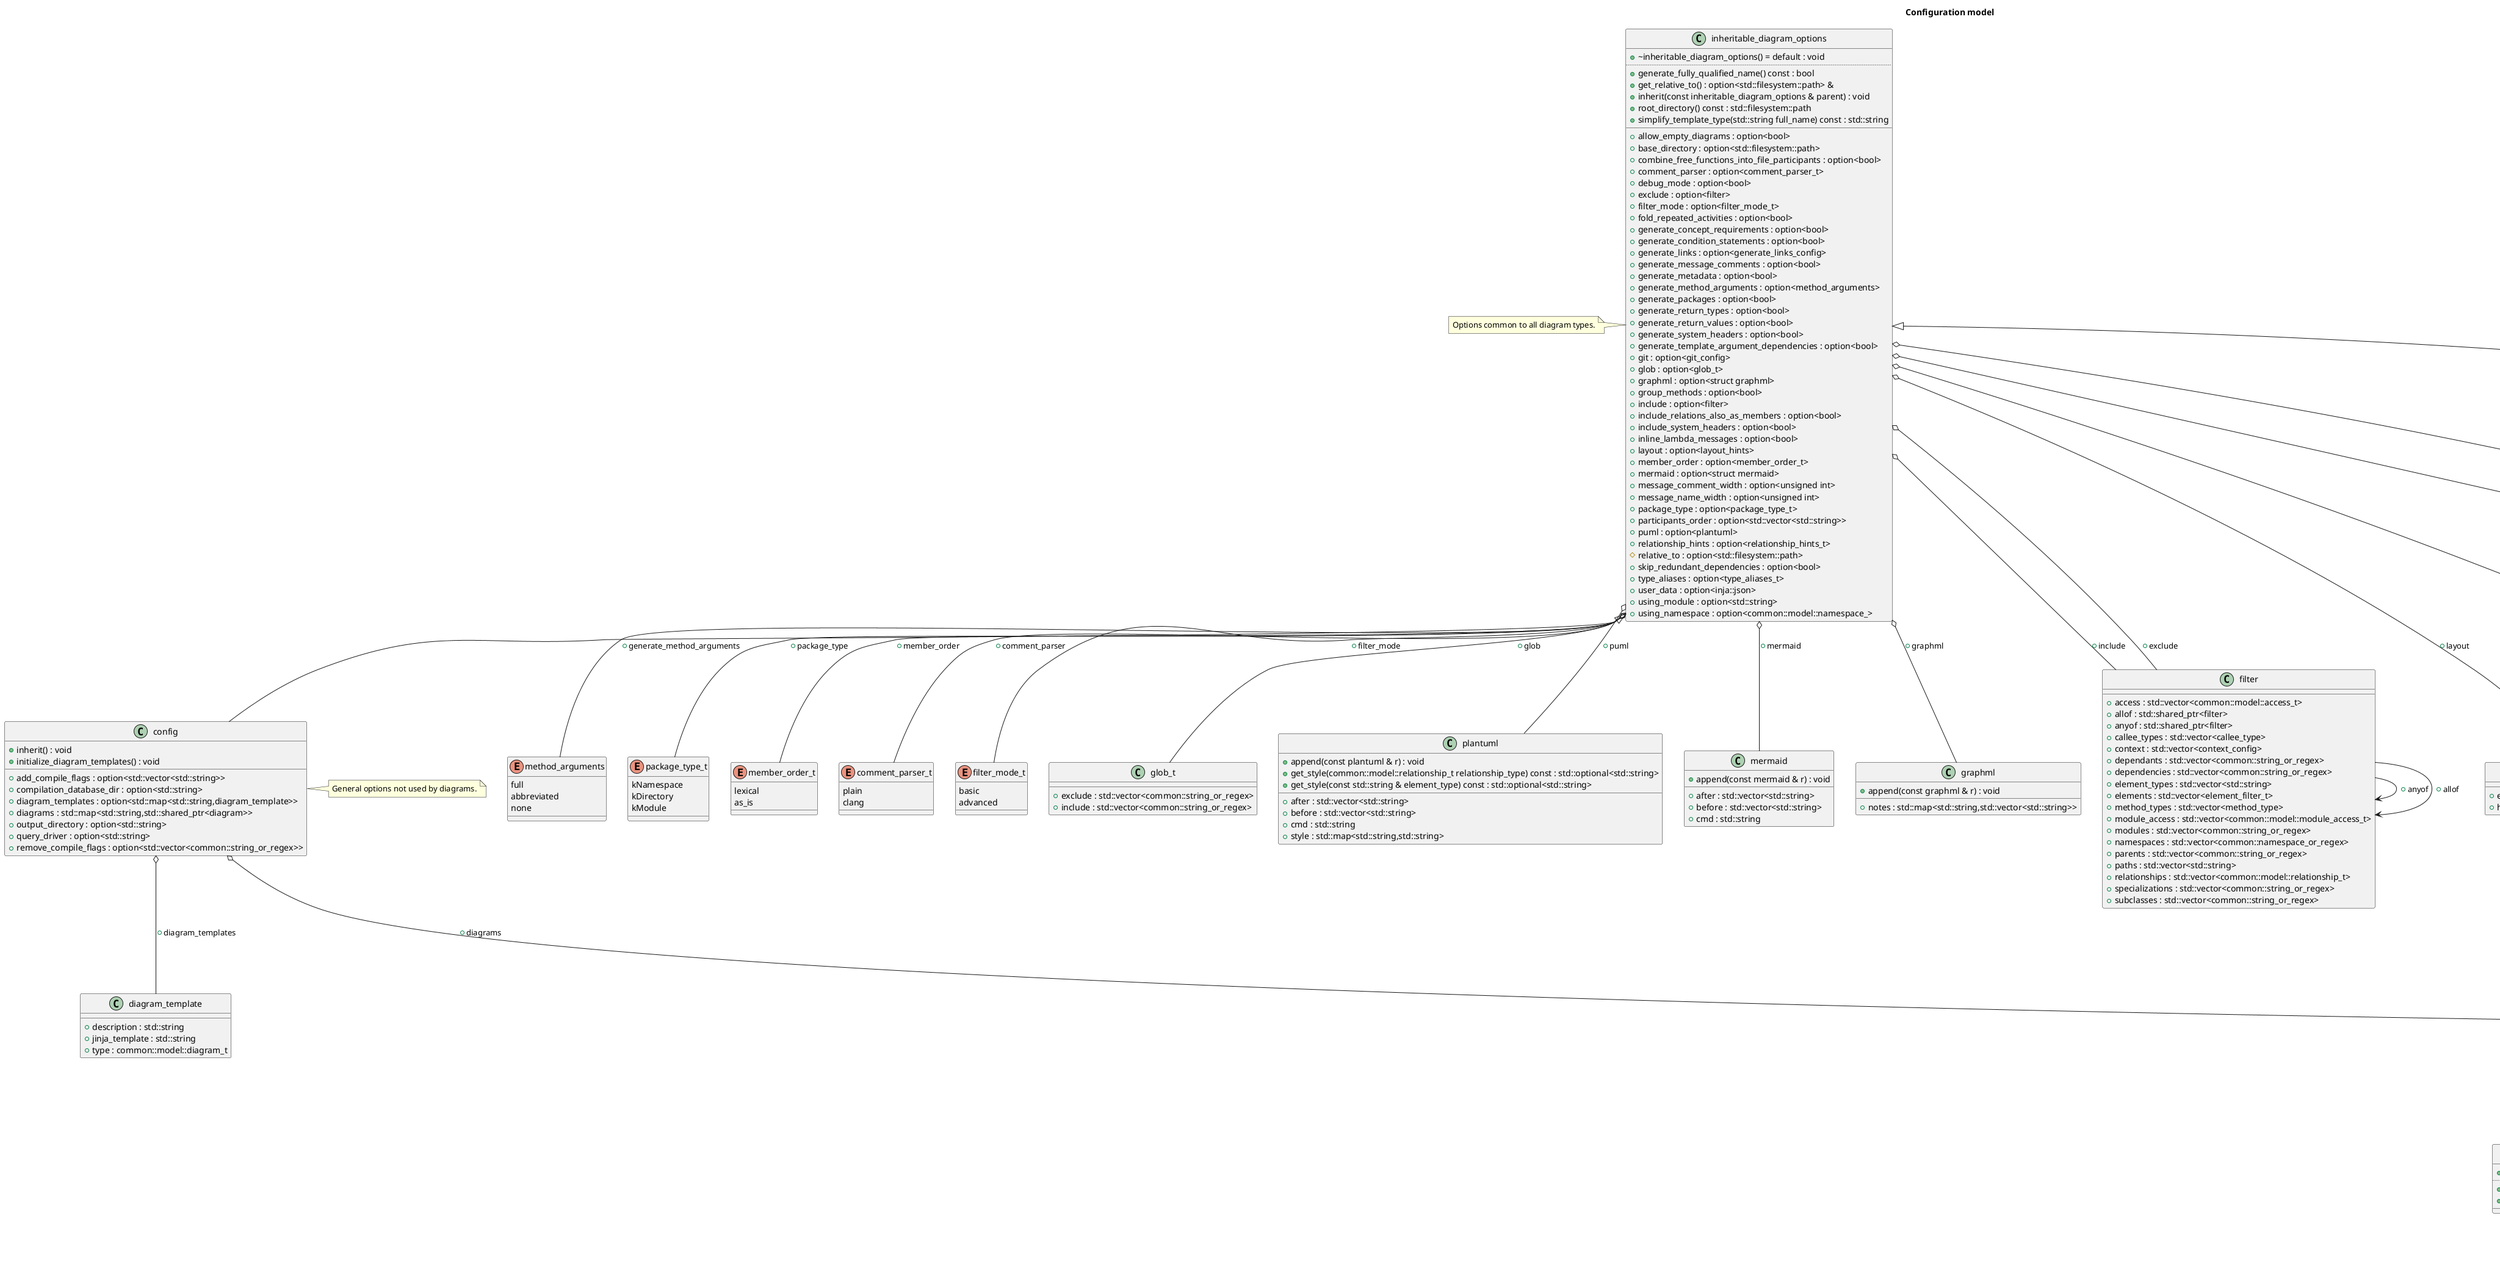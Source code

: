 @startuml
title Configuration model
enum "method_arguments" as C_0008929930160265859246
enum C_0008929930160265859246 [[enumclanguml_1_1config_1_1method__arguments.html{method_arguments}]] {
full
abbreviated
none
}
enum "package_type_t" as C_0011139441767746478551
enum C_0011139441767746478551 [[enumclanguml_1_1config_1_1package__type__t.html{package_type_t}]] {
kNamespace
kDirectory
kModule
}
enum "member_order_t" as C_0014034345390788369415
enum C_0014034345390788369415 [[enumclanguml_1_1config_1_1member__order__t.html{member_order_t}]] {
lexical
as_is
}
enum "comment_parser_t" as C_0005797243701987833675
enum C_0005797243701987833675 [[enumclanguml_1_1config_1_1comment__parser__t.html{comment_parser_t}]] {
plain
clang
}
enum "filter_mode_t" as C_0010159407361142330466
enum C_0010159407361142330466 [[enumclanguml_1_1config_1_1filter__mode__t.html{filter_mode_t}]] {
basic
advanced
}
class "glob_t" as C_0000922824005107888467
class C_0000922824005107888467 [[structclanguml_1_1config_1_1glob__t.html{Glob config section for including and excluding TUs}]] {
__
+exclude : std::vector<common::string_or_regex> [[[{exclude}]]]
+include : std::vector<common::string_or_regex> [[[{include}]]]
}
class "plantuml" as C_0012552209127939982434
class C_0012552209127939982434 [[structclanguml_1_1config_1_1plantuml.html{PlantUML diagram config section}]] {
+append(const plantuml & r) : void [[[{append}]]]
+get_style(common::model::relationship_t relationship_type) const : std::optional<std::string> [[[{get_style}]]]
+get_style(const std::string & element_type) const : std::optional<std::string> [[[{get_style}]]]
__
+after : std::vector<std::string> [[[{after}]]]
+before : std::vector<std::string> [[[{before}]]]
+cmd : std::string [[[{cmd}]]]
+style : std::map<std::string,std::string> [[[{style}]]]
}
class "mermaid" as C_0010550478192514220106
class C_0010550478192514220106 [[structclanguml_1_1config_1_1mermaid.html{MermaidJS diagram config section}]] {
+append(const mermaid & r) : void [[[{append}]]]
__
+after : std::vector<std::string> [[[{after}]]]
+before : std::vector<std::string> [[[{before}]]]
+cmd : std::string [[[{cmd}]]]
}
class "graphml" as C_0009607386144451449715
class C_0009607386144451449715 [[structclanguml_1_1config_1_1graphml.html{GraphML diagram config section}]] {
+append(const graphml & r) : void [[[{append}]]]
__
+notes : std::map<std::string,std::vector<std::string>> [[[{notes}]]]
}
class "diagram_template" as C_0003260962999707780561
class C_0003260962999707780561 [[structclanguml_1_1config_1_1diagram__template.html{Definition of diagram template}]] {
__
+description : std::string [[[{description}]]]
+jinja_template : std::string [[[{jinja_template}]]]
+type : common::model::diagram_t [[[{type}]]]
}
class "filter" as C_0007079177641899195342
class C_0007079177641899195342 [[structclanguml_1_1config_1_1filter.html{filter}]] {
__
+access : std::vector<common::model::access_t> [[[{Access type filter}]]]
+allof : std::shared_ptr<filter> [[[{allof}]]]
+anyof : std::shared_ptr<filter> [[[{anyof}]]]
+callee_types : std::vector<callee_type> [[[{Callee types filter}]]]
+context : std::vector<context_config> [[[{Context filter}]]]
+dependants : std::vector<common::string_or_regex> [[[{Dependants filter}]]]
+dependencies : std::vector<common::string_or_regex> [[[{Dependencies filter}]]]
+element_types : std::vector<std::string> [[[{Element types filter}]]]
+elements : std::vector<element_filter_t> [[[{Elements filter}]]]
+method_types : std::vector<method_type> [[[{Method types filter}]]]
+module_access : std::vector<common::model::module_access_t> [[[{Access type filter}]]]
+modules : std::vector<common::string_or_regex> [[[{Modules filter}]]]
+namespaces : std::vector<common::namespace_or_regex> [[[{Namespaces filter}]]]
+parents : std::vector<common::string_or_regex> [[[{Parents filter}]]]
+paths : std::vector<std::string> [[[{Paths filter}]]]
+relationships : std::vector<common::model::relationship_t> [[[{Relationships filter}]]]
+specializations : std::vector<common::string_or_regex> [[[{Specializations filter}]]]
+subclasses : std::vector<common::string_or_regex> [[[{Subclasses filter}]]]
}
class "layout_hint" as C_0011953689435760969706
class C_0011953689435760969706 [[structclanguml_1_1config_1_1layout__hint.html{layout_hint}]] {
__
+entity : std::variant<std::string,std::vector<std::string>> [[[{entity}]]]
+hint : hint_t [[[{hint}]]]
}
class "generate_links_config" as C_0008758954105640727658
class C_0008758954105640727658 [[structclanguml_1_1config_1_1generate__links__config.html{generate_links_config}]] {
+get_link_pattern(const std::string & path) const : std::optional<std::pair<std::string,std::string>> [[[{get_link_pattern}]]]
+get_tooltip_pattern(const std::string & path) const : std::optional<std::pair<std::string,std::string>> [[[{get_tooltip_pattern}]]]
__
+link : std::map<std::string,std::string> [[[{link}]]]
+tooltip : std::map<std::string,std::string> [[[{tooltip}]]]
}
class "git_config" as C_0011876211496262698090
class C_0011876211496262698090 [[structclanguml_1_1config_1_1git__config.html{git_config}]] {
__
+branch : std::string [[[{branch}]]]
+commit : std::string [[[{commit}]]]
+revision : std::string [[[{revision}]]]
+toplevel : std::string [[[{toplevel}]]]
}
class "relationship_hint_t" as C_0011005884513554910500
class C_0011005884513554910500 [[structclanguml_1_1config_1_1relationship__hint__t.html{relationship_hint_t}]] {
+relationship_hint_t(common::model::relationship_t def = common::model::relationship_t::kAggregation) : void [[[{relationship_hint_t}]]]
..
+get(unsigned int argument_index, std::optional<common::model::relationship_t> def = = {}) const : common::model::relationship_t [[[{get}]]]
__
+argument_hints : std::map<unsigned int,common::model::relationship_t> [[[{argument_hints}]]]
+default_hint : common::model::relationship_t [[[{default_hint}]]]
}
class "inheritable_diagram_options" as C_0000966232506125300666
class C_0000966232506125300666 [[structclanguml_1_1config_1_1inheritable__diagram__options.html{Represents subset of inheritable configuration options}]] {
+~inheritable_diagram_options() = default : void [[[{~inheritable_diagram_options}]]]
..
+generate_fully_qualified_name() const : bool [[[{Whether the diagram element should be fully qualified in diagram}]]]
+get_relative_to() : option<std::filesystem::path> & [[[{Get reference to `relative_to` diagram config option}]]]
+inherit(const inheritable_diagram_options & parent) : void [[[{inherit}]]]
+root_directory() const : std::filesystem::path [[[{Returns absolute path of the `relative_to` option}]]]
+simplify_template_type(std::string full_name) const : std::string [[[{simplify_template_type}]]]
__
+allow_empty_diagrams : option<bool> [[[{allow_empty_diagrams}]]]
+base_directory : option<std::filesystem::path> [[[{base_directory}]]]
+combine_free_functions_into_file_participants : option<bool> [[[{combine_free_functions_into_file_participants}]]]
+comment_parser : option<comment_parser_t> [[[{comment_parser}]]]
+debug_mode : option<bool> [[[{debug_mode}]]]
+exclude : option<filter> [[[{exclude}]]]
+filter_mode : option<filter_mode_t> [[[{filter_mode}]]]
+fold_repeated_activities : option<bool> [[[{fold_repeated_activities}]]]
+generate_concept_requirements : option<bool> [[[{generate_concept_requirements}]]]
+generate_condition_statements : option<bool> [[[{generate_condition_statements}]]]
+generate_links : option<generate_links_config> [[[{generate_links}]]]
+generate_message_comments : option<bool> [[[{generate_message_comments}]]]
+generate_metadata : option<bool> [[[{generate_metadata}]]]
+generate_method_arguments : option<method_arguments> [[[{generate_method_arguments}]]]
+generate_packages : option<bool> [[[{generate_packages}]]]
+generate_return_types : option<bool> [[[{generate_return_types}]]]
+generate_return_values : option<bool> [[[{generate_return_values}]]]
+generate_system_headers : option<bool> [[[{generate_system_headers}]]]
+generate_template_argument_dependencies : option<bool> [[[{generate_template_argument_dependencies}]]]
+git : option<git_config> [[[{git}]]]
+glob : option<glob_t> [[[{glob}]]]
+graphml : option<struct graphml> [[[{graphml}]]]
+group_methods : option<bool> [[[{group_methods}]]]
+include : option<filter> [[[{include}]]]
+include_relations_also_as_members : option<bool> [[[{include_relations_also_as_members}]]]
+include_system_headers : option<bool> [[[{include_system_headers}]]]
+inline_lambda_messages : option<bool> [[[{inline_lambda_messages}]]]
+layout : option<layout_hints> [[[{layout}]]]
+member_order : option<member_order_t> [[[{member_order}]]]
+mermaid : option<struct mermaid> [[[{mermaid}]]]
+message_comment_width : option<unsigned int> [[[{message_comment_width}]]]
+message_name_width : option<unsigned int> [[[{message_name_width}]]]
+package_type : option<package_type_t> [[[{package_type}]]]
+participants_order : option<std::vector<std::string>> [[[{participants_order}]]]
+puml : option<plantuml> [[[{puml}]]]
+relationship_hints : option<relationship_hints_t> [[[{relationship_hints}]]]
#relative_to : option<std::filesystem::path> [[[{relative_to}]]]
+skip_redundant_dependencies : option<bool> [[[{skip_redundant_dependencies}]]]
+type_aliases : option<type_aliases_t> [[[{type_aliases}]]]
+user_data : option<inja::json> [[[{user_data}]]]
+using_module : option<std::string> [[[{using_module}]]]
+using_namespace : option<common::model::namespace_> [[[{using_namespace}]]]
}
abstract "diagram" as C_0003201952778923380387
abstract C_0003201952778923380387 [[structclanguml_1_1config_1_1diagram.html{Common diagram configuration type}]] {
+~diagram() = default : void [[[{~diagram}]]]
..
+get_together_group(const std::string & full_name) const : std::optional<std::string> [[[{get_together_group}]]]
+glob_translation_units(const std::vector<std::string> & compilation_database_files, bool is_fixed = false) const : std::vector<std::string> [[[{Filter translation units based on glob patterns}]]]
+initialize_type_aliases() : void [[[{Initialize predefined set of C++ type aliases}]]]
+make_module_relative(const std::optional<std::string> & maybe_module) const : std::vector<std::string> [[[{Make module path relative to `using_module` configuration option}]]]
+make_path_relative(const std::filesystem::path & p) const : std::filesystem::path [[[{Make path relative to the `relative_to` config option}]]]
{abstract} +type() const = 0 : common::model::diagram_t [[[{type}]]]
__
+name : std::string [[[{name}]]]
+title : option<std::string> [[[{title}]]]
}
class "class_diagram" as C_0002526575321178023965
class C_0002526575321178023965 [[structclanguml_1_1config_1_1class__diagram.html{Class diagram configuration}]] {
+~class_diagram() = default : void [[[{~class_diagram}]]]
..
+initialize_relationship_hints() : void [[[{initialize_relationship_hints}]]]
+type() const : common::model::diagram_t [[[{type}]]]
__
}
class "sequence_diagram" as C_0016556429241281113094
class C_0016556429241281113094 [[structclanguml_1_1config_1_1sequence__diagram.html{Sequence diagram configuration}]] {
+~sequence_diagram() = default : void [[[{~sequence_diagram}]]]
..
+type() const : common::model::diagram_t [[[{type}]]]
__
+from : option<std::vector<source_location>> [[[{from}]]]
+from_to : option<std::vector<std::vector<source_location>>> [[[{from_to}]]]
+to : option<std::vector<source_location>> [[[{to}]]]
}
class "package_diagram" as C_0016241417306223764720
class C_0016241417306223764720 [[structclanguml_1_1config_1_1package__diagram.html{Package diagram configuration}]] {
+~package_diagram() = default : void [[[{~package_diagram}]]]
..
+type() const : common::model::diagram_t [[[{type}]]]
__
}
class "include_diagram" as C_0004074670510951731805
class C_0004074670510951731805 [[structclanguml_1_1config_1_1include__diagram.html{Include diagram configuration}]] {
+~include_diagram() = default : void [[[{~include_diagram}]]]
..
+type() const : common::model::diagram_t [[[{type}]]]
__
}
class "config" as C_0007149951276107284798
class C_0007149951276107284798 [[structclanguml_1_1config_1_1config.html{Represents entire configuration file}]] {
+inherit() : void [[[{inherit}]]]
+initialize_diagram_templates() : void [[[{initialize_diagram_templates}]]]
__
+add_compile_flags : option<std::vector<std::string>> [[[{add_compile_flags}]]]
+compilation_database_dir : option<std::string> [[[{compilation_database_dir}]]]
+diagram_templates : option<std::map<std::string,diagram_template>> [[[{diagram_templates}]]]
+diagrams : std::map<std::string,std::shared_ptr<diagram>> [[[{diagrams}]]]
+output_directory : option<std::string> [[[{output_directory}]]]
+query_driver : option<std::string> [[[{query_driver}]]]
+remove_compile_flags : option<std::vector<common::string_or_regex>> [[[{remove_compile_flags}]]]
}
C_0007079177641899195342 --> C_0007079177641899195342 [[{anyof}]] : +anyof
C_0007079177641899195342 --> C_0007079177641899195342 [[{allof}]] : +allof
C_0000966232506125300666 o-- C_0000922824005107888467 [[{glob}]] : +glob
C_0000966232506125300666 o-- C_0010159407361142330466 [[{filter_mode}]] : +filter_mode
C_0000966232506125300666 o-- C_0007079177641899195342 [[{include}]] : +include
C_0000966232506125300666 o-- C_0007079177641899195342 [[{exclude}]] : +exclude
C_0000966232506125300666 o-- C_0012552209127939982434 [[{puml}]] : +puml
C_0000966232506125300666 o-- C_0010550478192514220106 [[{mermaid}]] : +mermaid
C_0000966232506125300666 o-- C_0009607386144451449715 [[{graphml}]] : +graphml
C_0000966232506125300666 o-- C_0008929930160265859246 [[{generate_method_arguments}]] : +generate_method_arguments
C_0000966232506125300666 o-- C_0014034345390788369415 [[{member_order}]] : +member_order
C_0000966232506125300666 o-- C_0011139441767746478551 [[{package_type}]] : +package_type
C_0000966232506125300666 o-- C_0008758954105640727658 [[{generate_links}]] : +generate_links
C_0000966232506125300666 o-- C_0011876211496262698090 [[{git}]] : +git
C_0000966232506125300666 o-- C_0011953689435760969706 [[{layout}]] : +layout
C_0000966232506125300666 o-- C_0011005884513554910500 [[{relationship_hints}]] : +relationship_hints
C_0000966232506125300666 o-- C_0005797243701987833675 [[{comment_parser}]] : +comment_parser
C_0000966232506125300666 <|-- C_0003201952778923380387
C_0003201952778923380387 <|-- C_0002526575321178023965
C_0003201952778923380387 <|-- C_0016556429241281113094
C_0003201952778923380387 <|-- C_0016241417306223764720
C_0003201952778923380387 <|-- C_0004074670510951731805
C_0007149951276107284798 o-- C_0003260962999707780561 [[{diagram_templates}]] : +diagram_templates
C_0007149951276107284798 o-- C_0003201952778923380387 [[{diagrams}]] : +diagrams
C_0000966232506125300666 <|-- C_0007149951276107284798
note left of C_0000966232506125300666: Options common to all diagram types.
note right of C_0007149951276107284798: General options not used by diagrams.
note bottom of C_0002526575321178023965: Options for specific class diagrams
note bottom of C_0016556429241281113094: Options for specific sequence diagrams
note bottom of C_0016241417306223764720: Options for specific package diagrams
note bottom of C_0004074670510951731805: Options for specific include diagrams

'Generated with clang-uml, version 0.6.1
'LLVM version Ubuntu clang version 19.1.1 (1ubuntu1)
@enduml
